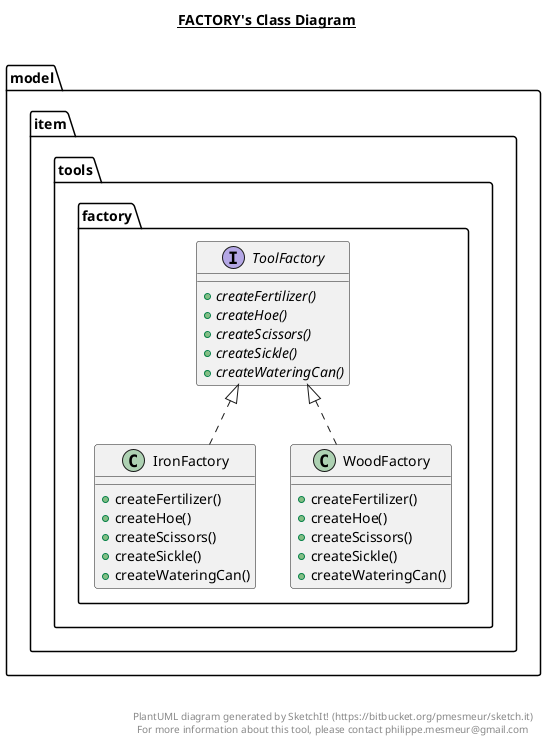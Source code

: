 @startuml

title __FACTORY's Class Diagram__\n

  namespace model {
    namespace item {
      namespace tools {
        namespace factory {
          class model.item.tools.factory.IronFactory {
              + createFertilizer()
              + createHoe()
              + createScissors()
              + createSickle()
              + createWateringCan()
          }
        }
      }
    }
  }
  

  namespace model {
    namespace item {
      namespace tools {
        namespace factory {
          interface model.item.tools.factory.ToolFactory {
              {abstract} + createFertilizer()
              {abstract} + createHoe()
              {abstract} + createScissors()
              {abstract} + createSickle()
              {abstract} + createWateringCan()
          }
        }
      }
    }
  }
  

  namespace model {
    namespace item {
      namespace tools {
        namespace factory {
          class model.item.tools.factory.WoodFactory {
              + createFertilizer()
              + createHoe()
              + createScissors()
              + createSickle()
              + createWateringCan()
          }
        }
      }
    }
  }
  

  model.item.tools.factory.IronFactory .up.|> ToolFactory
  model.item.tools.factory.WoodFactory .up.|> ToolFactory


right footer


PlantUML diagram generated by SketchIt! (https://bitbucket.org/pmesmeur/sketch.it)
For more information about this tool, please contact philippe.mesmeur@gmail.com
endfooter

@enduml

